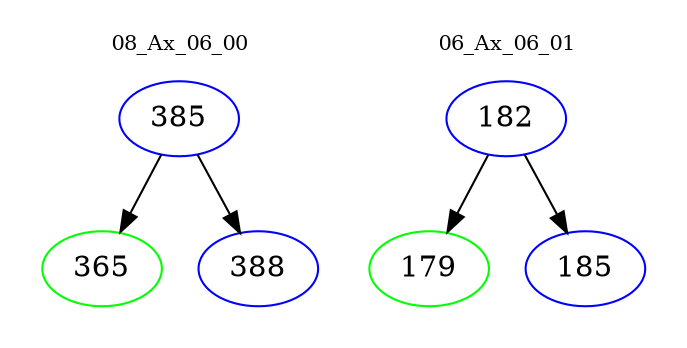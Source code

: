 digraph{
subgraph cluster_0 {
color = white
label = "08_Ax_06_00";
fontsize=10;
T0_385 [label="385", color="blue"]
T0_385 -> T0_365 [color="black"]
T0_365 [label="365", color="green"]
T0_385 -> T0_388 [color="black"]
T0_388 [label="388", color="blue"]
}
subgraph cluster_1 {
color = white
label = "06_Ax_06_01";
fontsize=10;
T1_182 [label="182", color="blue"]
T1_182 -> T1_179 [color="black"]
T1_179 [label="179", color="green"]
T1_182 -> T1_185 [color="black"]
T1_185 [label="185", color="blue"]
}
}
